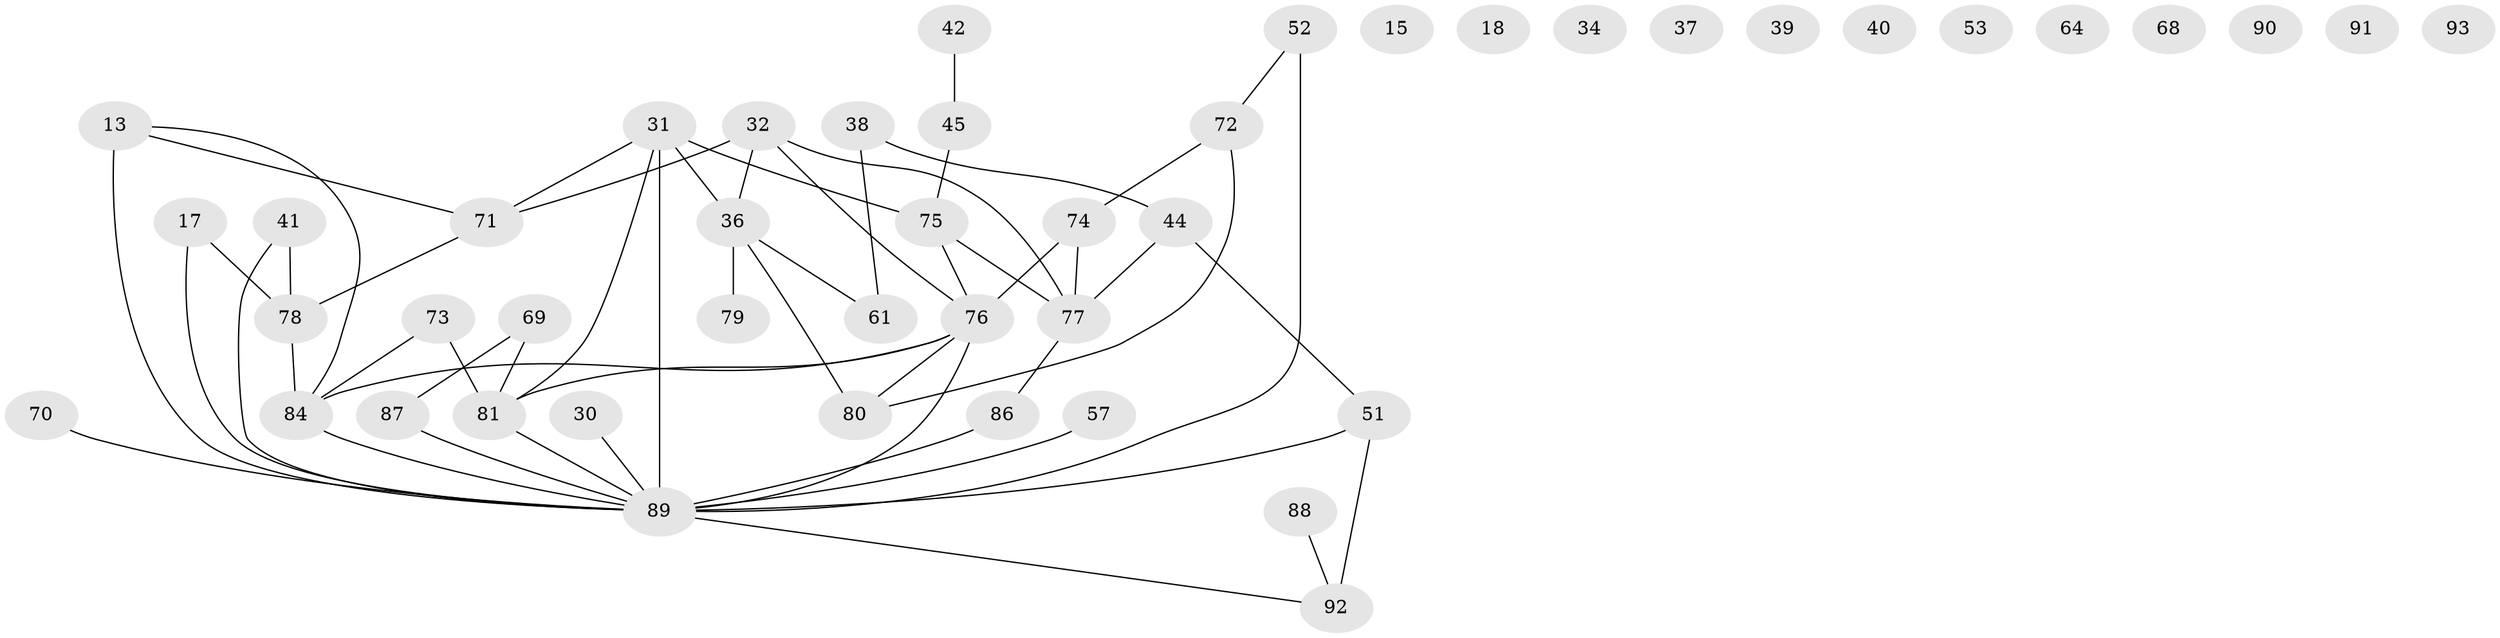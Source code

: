 // original degree distribution, {2: 0.24731182795698925, 3: 0.27956989247311825, 4: 0.12903225806451613, 1: 0.11827956989247312, 7: 0.010752688172043012, 0: 0.12903225806451613, 5: 0.043010752688172046, 6: 0.043010752688172046}
// Generated by graph-tools (version 1.1) at 2025/39/03/09/25 04:39:03]
// undirected, 46 vertices, 55 edges
graph export_dot {
graph [start="1"]
  node [color=gray90,style=filled];
  13;
  15;
  17;
  18;
  30 [super="+27"];
  31 [super="+29+16"];
  32;
  34;
  36;
  37;
  38;
  39;
  40;
  41 [super="+22"];
  42;
  44;
  45;
  51 [super="+47"];
  52 [super="+1+35"];
  53;
  57;
  61;
  64;
  68;
  69;
  70;
  71 [super="+65"];
  72;
  73 [super="+54"];
  74;
  75 [super="+62"];
  76 [super="+58+25+46"];
  77 [super="+12"];
  78 [super="+10"];
  79;
  80 [super="+67+59"];
  81 [super="+49+33"];
  84 [super="+50+56"];
  86;
  87;
  88 [super="+4"];
  89 [super="+60+63+85"];
  90;
  91;
  92;
  93;
  13 -- 71 [weight=2];
  13 -- 89 [weight=4];
  13 -- 84;
  17 -- 78;
  17 -- 89;
  30 -- 89 [weight=2];
  31 -- 36;
  31 -- 71 [weight=2];
  31 -- 81;
  31 -- 89 [weight=3];
  31 -- 75;
  32 -- 36;
  32 -- 77;
  32 -- 71;
  32 -- 76;
  36 -- 61;
  36 -- 79;
  36 -- 80;
  38 -- 44;
  38 -- 61;
  41 -- 78;
  41 -- 89;
  42 -- 45;
  44 -- 51;
  44 -- 77;
  45 -- 75;
  51 -- 92 [weight=2];
  51 -- 89;
  52 -- 72;
  52 -- 89 [weight=2];
  57 -- 89;
  69 -- 87;
  69 -- 81;
  70 -- 89;
  71 -- 78;
  72 -- 74;
  72 -- 80;
  73 -- 81;
  73 -- 84;
  74 -- 77;
  74 -- 76;
  75 -- 77;
  75 -- 76;
  76 -- 81;
  76 -- 89 [weight=6];
  76 -- 80;
  76 -- 84;
  77 -- 86;
  78 -- 84;
  81 -- 89;
  84 -- 89;
  86 -- 89;
  87 -- 89;
  88 -- 92;
  89 -- 92;
}
